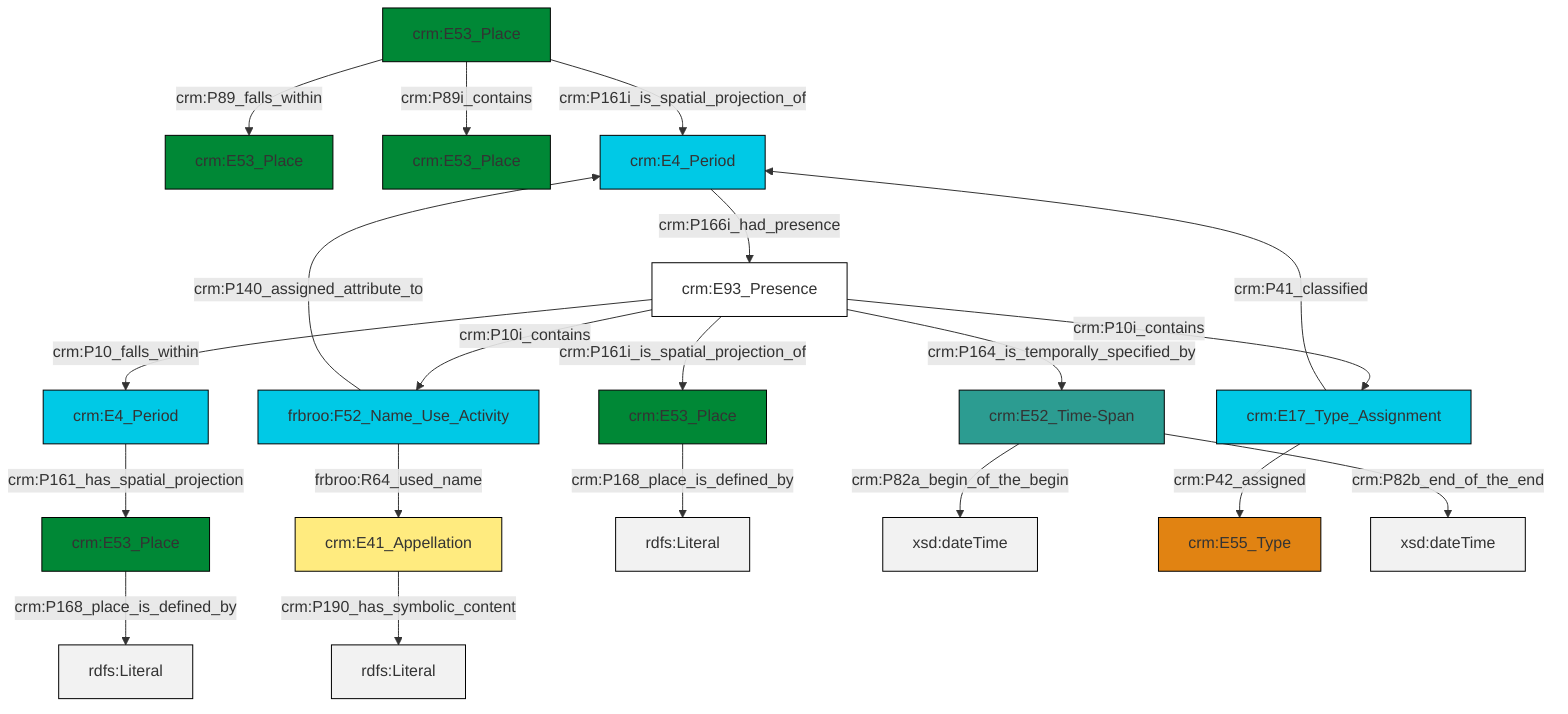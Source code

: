 graph TD
classDef Literal fill:#f2f2f2,stroke:#000000;
classDef CRM_Entity fill:#FFFFFF,stroke:#000000;
classDef Temporal_Entity fill:#00C9E6, stroke:#000000;
classDef Type fill:#E18312, stroke:#000000;
classDef Time-Span fill:#2C9C91, stroke:#000000;
classDef Appellation fill:#FFEB7F, stroke:#000000;
classDef Place fill:#008836, stroke:#000000;
classDef Persistent_Item fill:#B266B2, stroke:#000000;
classDef Conceptual_Object fill:#FFD700, stroke:#000000;
classDef Physical_Thing fill:#D2B48C, stroke:#000000;
classDef Actor fill:#f58aad, stroke:#000000;
classDef PC_Classes fill:#4ce600, stroke:#000000;
classDef Multi fill:#cccccc,stroke:#000000;

0["crm:E53_Place"]:::Place -->|crm:P89_falls_within| 1["crm:E53_Place"]:::Place
6["frbroo:F52_Name_Use_Activity"]:::Temporal_Entity -->|frbroo:R64_used_name| 7["crm:E41_Appellation"]:::Appellation
8["crm:E4_Period"]:::Temporal_Entity -->|crm:P161_has_spatial_projection| 9["crm:E53_Place"]:::Place
12["crm:E93_Presence"]:::CRM_Entity -->|crm:P10_falls_within| 8["crm:E4_Period"]:::Temporal_Entity
13["crm:E53_Place"]:::Place -->|crm:P168_place_is_defined_by| 14[rdfs:Literal]:::Literal
9["crm:E53_Place"]:::Place -->|crm:P168_place_is_defined_by| 16[rdfs:Literal]:::Literal
0["crm:E53_Place"]:::Place -->|crm:P89i_contains| 2["crm:E53_Place"]:::Place
12["crm:E93_Presence"]:::CRM_Entity -->|crm:P10i_contains| 17["crm:E17_Type_Assignment"]:::Temporal_Entity
12["crm:E93_Presence"]:::CRM_Entity -->|crm:P161i_is_spatial_projection_of| 13["crm:E53_Place"]:::Place
4["crm:E4_Period"]:::Temporal_Entity -->|crm:P166i_had_presence| 12["crm:E93_Presence"]:::CRM_Entity
12["crm:E93_Presence"]:::CRM_Entity -->|crm:P10i_contains| 6["frbroo:F52_Name_Use_Activity"]:::Temporal_Entity
19["crm:E52_Time-Span"]:::Time-Span -->|crm:P82a_begin_of_the_begin| 21[xsd:dateTime]:::Literal
17["crm:E17_Type_Assignment"]:::Temporal_Entity -->|crm:P42_assigned| 22["crm:E55_Type"]:::Type
19["crm:E52_Time-Span"]:::Time-Span -->|crm:P82b_end_of_the_end| 23[xsd:dateTime]:::Literal
7["crm:E41_Appellation"]:::Appellation -->|crm:P190_has_symbolic_content| 26[rdfs:Literal]:::Literal
17["crm:E17_Type_Assignment"]:::Temporal_Entity -->|crm:P41_classified| 4["crm:E4_Period"]:::Temporal_Entity
12["crm:E93_Presence"]:::CRM_Entity -->|crm:P164_is_temporally_specified_by| 19["crm:E52_Time-Span"]:::Time-Span
0["crm:E53_Place"]:::Place -->|crm:P161i_is_spatial_projection_of| 4["crm:E4_Period"]:::Temporal_Entity
6["frbroo:F52_Name_Use_Activity"]:::Temporal_Entity -->|crm:P140_assigned_attribute_to| 4["crm:E4_Period"]:::Temporal_Entity